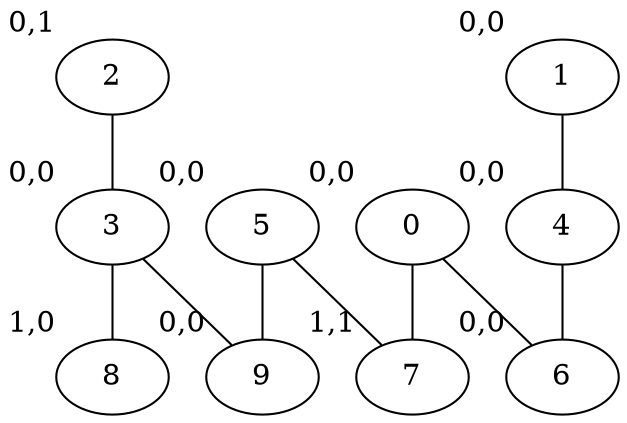 graph G {
5 [xlabel="0,0"];
5 -- 9;
5 -- 7;
8 [xlabel="1,0"];
2 [xlabel="0,1"];
2 -- 3;
3 [xlabel="0,0"];
3 -- 8;
3 -- 9;
9 [xlabel="0,0"];
0 [xlabel="0,0"];
0 -- 6;
0 -- 7;
1 [xlabel="0,0"];
1 -- 4;
6 [xlabel="0,0"];
7 [xlabel="1,1"];
4 [xlabel="0,0"];
4 -- 6;
}